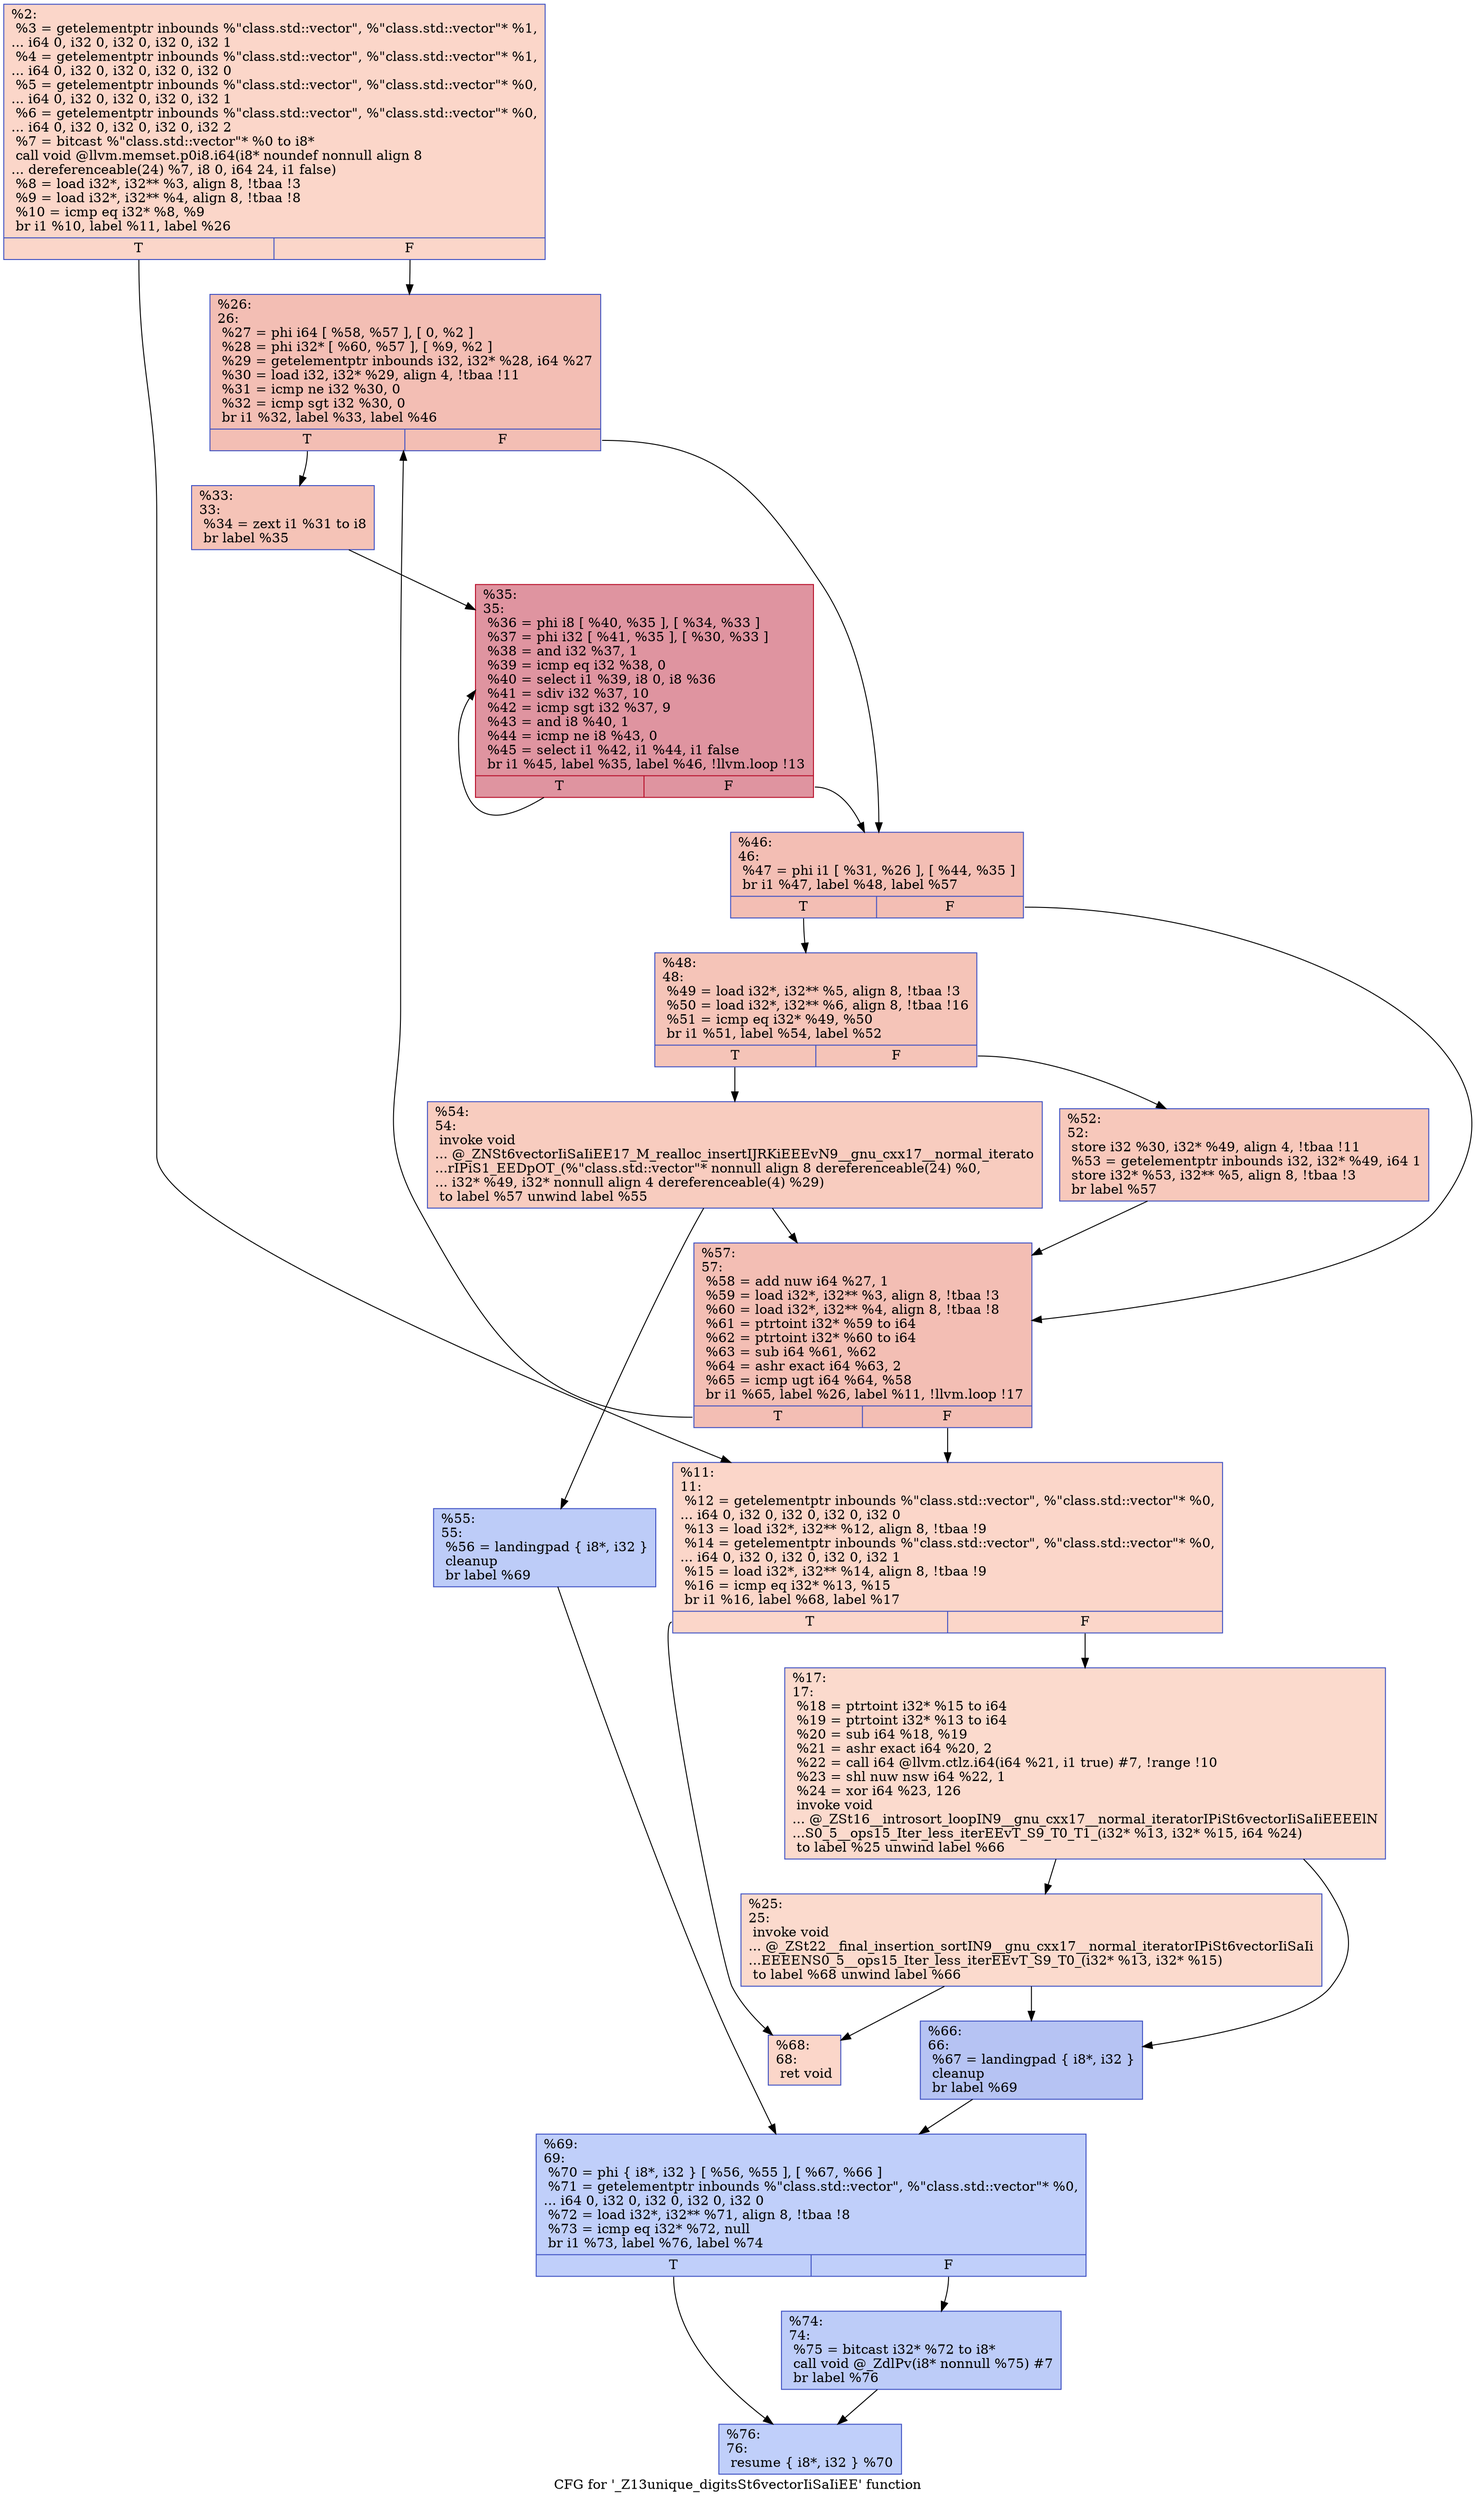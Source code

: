 digraph "CFG for '_Z13unique_digitsSt6vectorIiSaIiEE' function" {
	label="CFG for '_Z13unique_digitsSt6vectorIiSaIiEE' function";

	Node0x56439ef805f0 [shape=record,color="#3d50c3ff", style=filled, fillcolor="#f6a38570",label="{%2:\l  %3 = getelementptr inbounds %\"class.std::vector\", %\"class.std::vector\"* %1,\l... i64 0, i32 0, i32 0, i32 0, i32 1\l  %4 = getelementptr inbounds %\"class.std::vector\", %\"class.std::vector\"* %1,\l... i64 0, i32 0, i32 0, i32 0, i32 0\l  %5 = getelementptr inbounds %\"class.std::vector\", %\"class.std::vector\"* %0,\l... i64 0, i32 0, i32 0, i32 0, i32 1\l  %6 = getelementptr inbounds %\"class.std::vector\", %\"class.std::vector\"* %0,\l... i64 0, i32 0, i32 0, i32 0, i32 2\l  %7 = bitcast %\"class.std::vector\"* %0 to i8*\l  call void @llvm.memset.p0i8.i64(i8* noundef nonnull align 8\l... dereferenceable(24) %7, i8 0, i64 24, i1 false)\l  %8 = load i32*, i32** %3, align 8, !tbaa !3\l  %9 = load i32*, i32** %4, align 8, !tbaa !8\l  %10 = icmp eq i32* %8, %9\l  br i1 %10, label %11, label %26\l|{<s0>T|<s1>F}}"];
	Node0x56439ef805f0:s0 -> Node0x56439ef80f60;
	Node0x56439ef805f0:s1 -> Node0x56439ef823b0;
	Node0x56439ef80f60 [shape=record,color="#3d50c3ff", style=filled, fillcolor="#f6a38570",label="{%11:\l11:                                               \l  %12 = getelementptr inbounds %\"class.std::vector\", %\"class.std::vector\"* %0,\l... i64 0, i32 0, i32 0, i32 0, i32 0\l  %13 = load i32*, i32** %12, align 8, !tbaa !9\l  %14 = getelementptr inbounds %\"class.std::vector\", %\"class.std::vector\"* %0,\l... i64 0, i32 0, i32 0, i32 0, i32 1\l  %15 = load i32*, i32** %14, align 8, !tbaa !9\l  %16 = icmp eq i32* %13, %15\l  br i1 %16, label %68, label %17\l|{<s0>T|<s1>F}}"];
	Node0x56439ef80f60:s0 -> Node0x56439ef82f90;
	Node0x56439ef80f60:s1 -> Node0x56439ef83020;
	Node0x56439ef83020 [shape=record,color="#3d50c3ff", style=filled, fillcolor="#f7ac8e70",label="{%17:\l17:                                               \l  %18 = ptrtoint i32* %15 to i64\l  %19 = ptrtoint i32* %13 to i64\l  %20 = sub i64 %18, %19\l  %21 = ashr exact i64 %20, 2\l  %22 = call i64 @llvm.ctlz.i64(i64 %21, i1 true) #7, !range !10\l  %23 = shl nuw nsw i64 %22, 1\l  %24 = xor i64 %23, 126\l  invoke void\l... @_ZSt16__introsort_loopIN9__gnu_cxx17__normal_iteratorIPiSt6vectorIiSaIiEEEElN\l...S0_5__ops15_Iter_less_iterEEvT_S9_T0_T1_(i32* %13, i32* %15, i64 %24)\l          to label %25 unwind label %66\l}"];
	Node0x56439ef83020 -> Node0x56439ef83850;
	Node0x56439ef83020 -> Node0x56439ef838e0;
	Node0x56439ef83850 [shape=record,color="#3d50c3ff", style=filled, fillcolor="#f7ac8e70",label="{%25:\l25:                                               \l  invoke void\l... @_ZSt22__final_insertion_sortIN9__gnu_cxx17__normal_iteratorIPiSt6vectorIiSaIi\l...EEEENS0_5__ops15_Iter_less_iterEEvT_S9_T0_(i32* %13, i32* %15)\l          to label %68 unwind label %66\l}"];
	Node0x56439ef83850 -> Node0x56439ef82f90;
	Node0x56439ef83850 -> Node0x56439ef838e0;
	Node0x56439ef823b0 [shape=record,color="#3d50c3ff", style=filled, fillcolor="#e36c5570",label="{%26:\l26:                                               \l  %27 = phi i64 [ %58, %57 ], [ 0, %2 ]\l  %28 = phi i32* [ %60, %57 ], [ %9, %2 ]\l  %29 = getelementptr inbounds i32, i32* %28, i64 %27\l  %30 = load i32, i32* %29, align 4, !tbaa !11\l  %31 = icmp ne i32 %30, 0\l  %32 = icmp sgt i32 %30, 0\l  br i1 %32, label %33, label %46\l|{<s0>T|<s1>F}}"];
	Node0x56439ef823b0:s0 -> Node0x56439ef846a0;
	Node0x56439ef823b0:s1 -> Node0x56439ef84730;
	Node0x56439ef846a0 [shape=record,color="#3d50c3ff", style=filled, fillcolor="#e8765c70",label="{%33:\l33:                                               \l  %34 = zext i1 %31 to i8\l  br label %35\l}"];
	Node0x56439ef846a0 -> Node0x56439ef848e0;
	Node0x56439ef848e0 [shape=record,color="#b70d28ff", style=filled, fillcolor="#b70d2870",label="{%35:\l35:                                               \l  %36 = phi i8 [ %40, %35 ], [ %34, %33 ]\l  %37 = phi i32 [ %41, %35 ], [ %30, %33 ]\l  %38 = and i32 %37, 1\l  %39 = icmp eq i32 %38, 0\l  %40 = select i1 %39, i8 0, i8 %36\l  %41 = sdiv i32 %37, 10\l  %42 = icmp sgt i32 %37, 9\l  %43 = and i8 %40, 1\l  %44 = icmp ne i8 %43, 0\l  %45 = select i1 %42, i1 %44, i1 false\l  br i1 %45, label %35, label %46, !llvm.loop !13\l|{<s0>T|<s1>F}}"];
	Node0x56439ef848e0:s0 -> Node0x56439ef848e0;
	Node0x56439ef848e0:s1 -> Node0x56439ef84730;
	Node0x56439ef84730 [shape=record,color="#3d50c3ff", style=filled, fillcolor="#e36c5570",label="{%46:\l46:                                               \l  %47 = phi i1 [ %31, %26 ], [ %44, %35 ]\l  br i1 %47, label %48, label %57\l|{<s0>T|<s1>F}}"];
	Node0x56439ef84730:s0 -> Node0x56439ef85270;
	Node0x56439ef84730:s1 -> Node0x56439ef83fc0;
	Node0x56439ef85270 [shape=record,color="#3d50c3ff", style=filled, fillcolor="#e97a5f70",label="{%48:\l48:                                               \l  %49 = load i32*, i32** %5, align 8, !tbaa !3\l  %50 = load i32*, i32** %6, align 8, !tbaa !16\l  %51 = icmp eq i32* %49, %50\l  br i1 %51, label %54, label %52\l|{<s0>T|<s1>F}}"];
	Node0x56439ef85270:s0 -> Node0x56439ef85bd0;
	Node0x56439ef85270:s1 -> Node0x56439ef85c60;
	Node0x56439ef85c60 [shape=record,color="#3d50c3ff", style=filled, fillcolor="#ed836670",label="{%52:\l52:                                               \l  store i32 %30, i32* %49, align 4, !tbaa !11\l  %53 = getelementptr inbounds i32, i32* %49, i64 1\l  store i32* %53, i32** %5, align 8, !tbaa !3\l  br label %57\l}"];
	Node0x56439ef85c60 -> Node0x56439ef83fc0;
	Node0x56439ef85bd0 [shape=record,color="#3d50c3ff", style=filled, fillcolor="#f08b6e70",label="{%54:\l54:                                               \l  invoke void\l... @_ZNSt6vectorIiSaIiEE17_M_realloc_insertIJRKiEEEvN9__gnu_cxx17__normal_iterato\l...rIPiS1_EEDpOT_(%\"class.std::vector\"* nonnull align 8 dereferenceable(24) %0,\l... i32* %49, i32* nonnull align 4 dereferenceable(4) %29)\l          to label %57 unwind label %55\l}"];
	Node0x56439ef85bd0 -> Node0x56439ef83fc0;
	Node0x56439ef85bd0 -> Node0x56439ef866f0;
	Node0x56439ef866f0 [shape=record,color="#3d50c3ff", style=filled, fillcolor="#6a8bef70",label="{%55:\l55:                                               \l  %56 = landingpad \{ i8*, i32 \}\l          cleanup\l  br label %69\l}"];
	Node0x56439ef866f0 -> Node0x56439ef86ce0;
	Node0x56439ef83fc0 [shape=record,color="#3d50c3ff", style=filled, fillcolor="#e36c5570",label="{%57:\l57:                                               \l  %58 = add nuw i64 %27, 1\l  %59 = load i32*, i32** %3, align 8, !tbaa !3\l  %60 = load i32*, i32** %4, align 8, !tbaa !8\l  %61 = ptrtoint i32* %59 to i64\l  %62 = ptrtoint i32* %60 to i64\l  %63 = sub i64 %61, %62\l  %64 = ashr exact i64 %63, 2\l  %65 = icmp ugt i64 %64, %58\l  br i1 %65, label %26, label %11, !llvm.loop !17\l|{<s0>T|<s1>F}}"];
	Node0x56439ef83fc0:s0 -> Node0x56439ef823b0;
	Node0x56439ef83fc0:s1 -> Node0x56439ef80f60;
	Node0x56439ef838e0 [shape=record,color="#3d50c3ff", style=filled, fillcolor="#5977e370",label="{%66:\l66:                                               \l  %67 = landingpad \{ i8*, i32 \}\l          cleanup\l  br label %69\l}"];
	Node0x56439ef838e0 -> Node0x56439ef86ce0;
	Node0x56439ef82f90 [shape=record,color="#3d50c3ff", style=filled, fillcolor="#f6a38570",label="{%68:\l68:                                               \l  ret void\l}"];
	Node0x56439ef86ce0 [shape=record,color="#3d50c3ff", style=filled, fillcolor="#7093f370",label="{%69:\l69:                                               \l  %70 = phi \{ i8*, i32 \} [ %56, %55 ], [ %67, %66 ]\l  %71 = getelementptr inbounds %\"class.std::vector\", %\"class.std::vector\"* %0,\l... i64 0, i32 0, i32 0, i32 0, i32 0\l  %72 = load i32*, i32** %71, align 8, !tbaa !8\l  %73 = icmp eq i32* %72, null\l  br i1 %73, label %76, label %74\l|{<s0>T|<s1>F}}"];
	Node0x56439ef86ce0:s0 -> Node0x56439ef880a0;
	Node0x56439ef86ce0:s1 -> Node0x56439ef880f0;
	Node0x56439ef880f0 [shape=record,color="#3d50c3ff", style=filled, fillcolor="#6a8bef70",label="{%74:\l74:                                               \l  %75 = bitcast i32* %72 to i8*\l  call void @_ZdlPv(i8* nonnull %75) #7\l  br label %76\l}"];
	Node0x56439ef880f0 -> Node0x56439ef880a0;
	Node0x56439ef880a0 [shape=record,color="#3d50c3ff", style=filled, fillcolor="#7093f370",label="{%76:\l76:                                               \l  resume \{ i8*, i32 \} %70\l}"];
}
